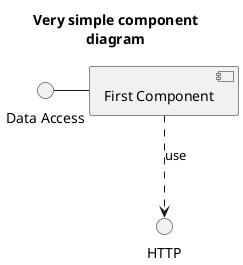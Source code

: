 @startuml

title Very simple component\ndiagram

interface "Data Access" as DA

DA - [First Component]
[First Component] ..> HTTP : use

@enduml

